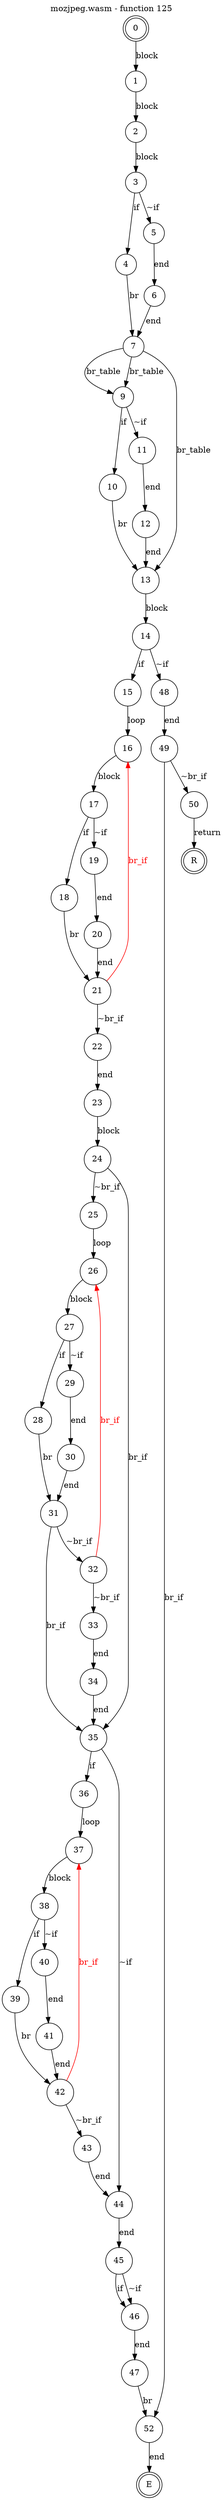 digraph finite_state_machine {
    label = "mozjpeg.wasm - function 125"
    labelloc =  t
    labelfontsize = 16
    labelfontcolor = black
    labelfontname = "Helvetica"
    node [shape = doublecircle]; 0 E R ;
    node [shape = circle];
    0 -> 1[label="block"];
    1 -> 2[label="block"];
    2 -> 3[label="block"];
    3 -> 4[label="if"];
    3 -> 5[label="~if"];
    4 -> 7[label="br"];
    5 -> 6[label="end"];
    6 -> 7[label="end"];
    7 -> 9[label="br_table"];
    7 -> 13[label="br_table"];
    7 -> 9[label="br_table"];
    9 -> 10[label="if"];
    9 -> 11[label="~if"];
    10 -> 13[label="br"];
    11 -> 12[label="end"];
    12 -> 13[label="end"];
    13 -> 14[label="block"];
    14 -> 15[label="if"];
    14 -> 48[label="~if"];
    15 -> 16[label="loop"];
    16 -> 17[label="block"];
    17 -> 18[label="if"];
    17 -> 19[label="~if"];
    18 -> 21[label="br"];
    19 -> 20[label="end"];
    20 -> 21[label="end"];
    21 -> 22[label="~br_if"];
    21 -> 16[color="red" fontcolor="red" label="br_if"];
    22 -> 23[label="end"];
    23 -> 24[label="block"];
    24 -> 25[label="~br_if"];
    24 -> 35[label="br_if"];
    25 -> 26[label="loop"];
    26 -> 27[label="block"];
    27 -> 28[label="if"];
    27 -> 29[label="~if"];
    28 -> 31[label="br"];
    29 -> 30[label="end"];
    30 -> 31[label="end"];
    31 -> 32[label="~br_if"];
    31 -> 35[label="br_if"];
    32 -> 33[label="~br_if"];
    32 -> 26[color="red" fontcolor="red" label="br_if"];
    33 -> 34[label="end"];
    34 -> 35[label="end"];
    35 -> 36[label="if"];
    35 -> 44[label="~if"];
    36 -> 37[label="loop"];
    37 -> 38[label="block"];
    38 -> 39[label="if"];
    38 -> 40[label="~if"];
    39 -> 42[label="br"];
    40 -> 41[label="end"];
    41 -> 42[label="end"];
    42 -> 43[label="~br_if"];
    42 -> 37[color="red" fontcolor="red" label="br_if"];
    43 -> 44[label="end"];
    44 -> 45[label="end"];
    45 -> 46[label="if"];
    45 -> 46[label="~if"];
    46 -> 47[label="end"];
    47 -> 52[label="br"];
    48 -> 49[label="end"];
    49 -> 50[label="~br_if"];
    49 -> 52[label="br_if"];
    50 -> R[label="return"];
    52 -> E[label="end"];
}
